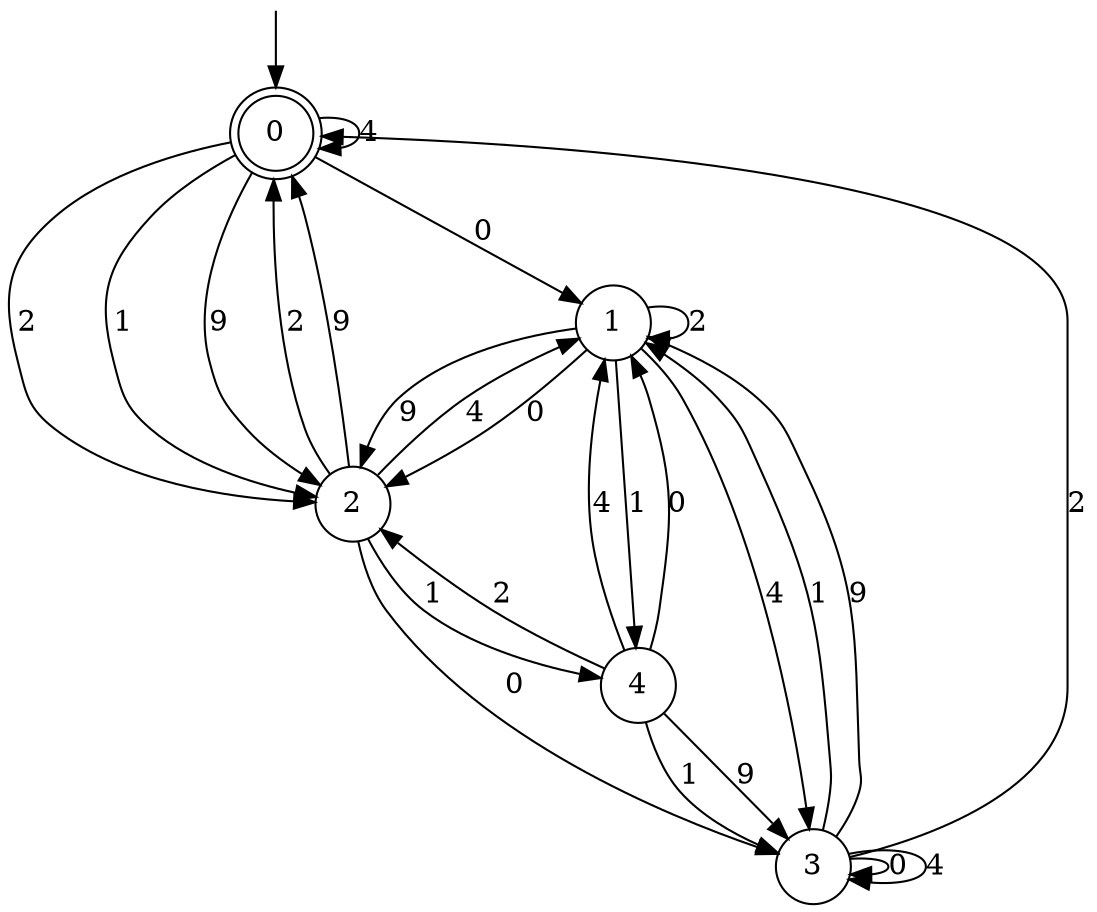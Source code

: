 digraph g {

	s0 [shape="doublecircle" label="0"];
	s1 [shape="circle" label="1"];
	s2 [shape="circle" label="2"];
	s3 [shape="circle" label="3"];
	s4 [shape="circle" label="4"];
	s0 -> s1 [label="0"];
	s0 -> s2 [label="2"];
	s0 -> s0 [label="4"];
	s0 -> s2 [label="1"];
	s0 -> s2 [label="9"];
	s1 -> s2 [label="0"];
	s1 -> s1 [label="2"];
	s1 -> s3 [label="4"];
	s1 -> s4 [label="1"];
	s1 -> s2 [label="9"];
	s2 -> s3 [label="0"];
	s2 -> s0 [label="2"];
	s2 -> s1 [label="4"];
	s2 -> s4 [label="1"];
	s2 -> s0 [label="9"];
	s3 -> s3 [label="0"];
	s3 -> s0 [label="2"];
	s3 -> s3 [label="4"];
	s3 -> s1 [label="1"];
	s3 -> s1 [label="9"];
	s4 -> s1 [label="0"];
	s4 -> s2 [label="2"];
	s4 -> s1 [label="4"];
	s4 -> s3 [label="1"];
	s4 -> s3 [label="9"];

__start0 [label="" shape="none" width="0" height="0"];
__start0 -> s0;

}
